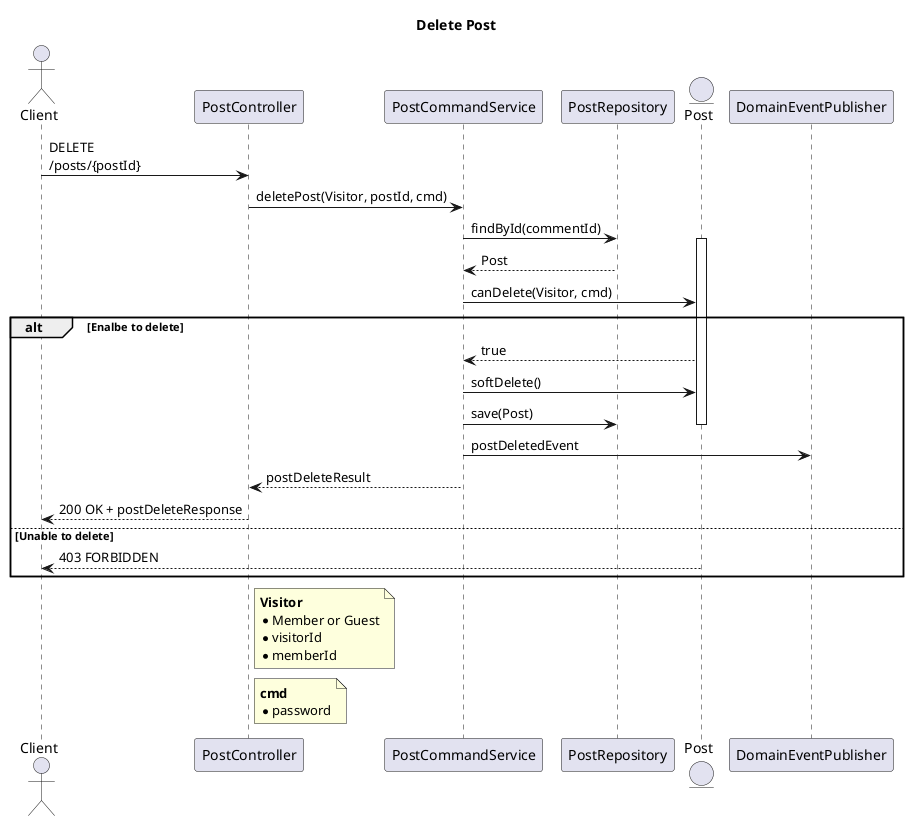 @startuml deletePostSeq
title Delete Post

actor Client
participant PostController
participant PostCommandService
participant PostRepository
entity      Post
participant DomainEventPublisher

Client -> PostController : DELETE\n/posts/{postId}
'--- Controller
PostController -> PostCommandService : deletePost(Visitor, postId, cmd)
'--- Service
PostCommandService -> PostRepository : findById(commentId)
'--- Repository
activate Post
PostRepository --> PostCommandService : Post
PostCommandService -> Post : canDelete(Visitor, cmd)

alt Enalbe to delete
Post --> PostCommandService : true
PostCommandService -> Post : softDelete()
PostCommandService -> PostRepository : save(Post)
deactivate Post
'--- Event
PostCommandService -> DomainEventPublisher : postDeletedEvent
'--- Response
PostCommandService --> PostController : postDeleteResult
PostController --> Client :  200 OK + postDeleteResponse
else Unable to delete
Post --> Client : 403 FORBIDDEN
end

note right of PostController
<b>Visitor</b>
* Member or Guest
* visitorId
* memberId
end note
note right of PostController
<b>cmd</b>
* password
end note


@enduml
